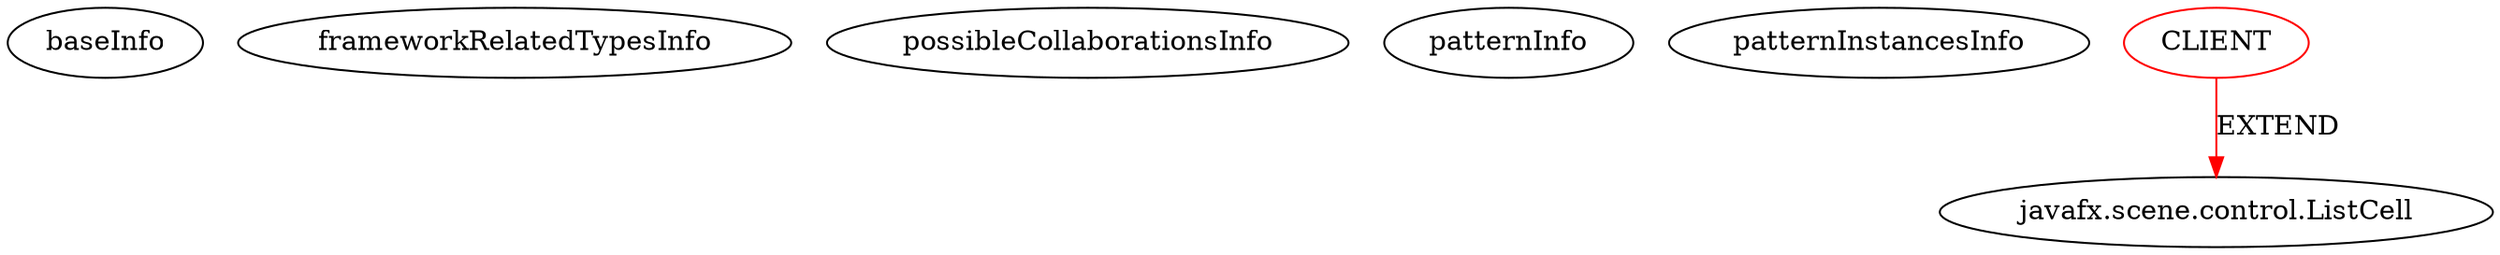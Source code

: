 digraph {
baseInfo[graphId=2107,category="pattern",isAnonymous=false,possibleRelation=false]
frameworkRelatedTypesInfo[0="javafx.scene.control.ListCell"]
possibleCollaborationsInfo[]
patternInfo[frequency=8.0,patternRootClient=0]
patternInstancesInfo[0="dimalev-bitmap-font-generator~/dimalev-bitmap-font-generator/bitmap-font-generator-master/src/BitmapFontController.java~FontNameCell~2469",1="Totenfluch-TPrivateChat-Client~/Totenfluch-TPrivateChat-Client/TPrivateChat-Client-master/TPvtChat-C/src/me/Totenfluch/pack/Main.java~ColorRectCell~1505",2="dimalev-bitmap-font-generator~/dimalev-bitmap-font-generator/bitmap-font-generator-master/src/FontsList.java~FontNameCell~2466",3="hock323-eventManager~/hock323-eventManager/EventManager-master/src/eventManager/controller/pokerTournament/TournamentController.java~ComposeActionHistoryCell~3032",4="berker-RSSReader~/berker-RSSReader/RSSReader-master/src/com/deneme/rss/view/feedcell/FeedCell.java~FeedCell~2004",5="hock323-eventManager~/hock323-eventManager/EventManager-master/src/eventManager/controller/pokerTournament/PrizesController.java~ComposeDefinedPrizeStructCell~2964",6="Fisiu-skontrumFx~/Fisiu-skontrumFx/skontrumFx-master/skontrumFxApp/src/application/DefaultListCell.java~DefaultListCell~459",7="hock323-eventManager~/hock323-eventManager/EventManager-master/src/eventManager/controller/pokerTournament/AnnouncementsController.java~ComposeDefinedAnnouncementCell~2975"]
1[label="javafx.scene.control.ListCell",vertexType="FRAMEWORK_CLASS_TYPE",isFrameworkType=false]
0[label="CLIENT",vertexType="ROOT_CLIENT_CLASS_DECLARATION",isFrameworkType=false,color=red]
0->1[label="EXTEND",color=red]
}

